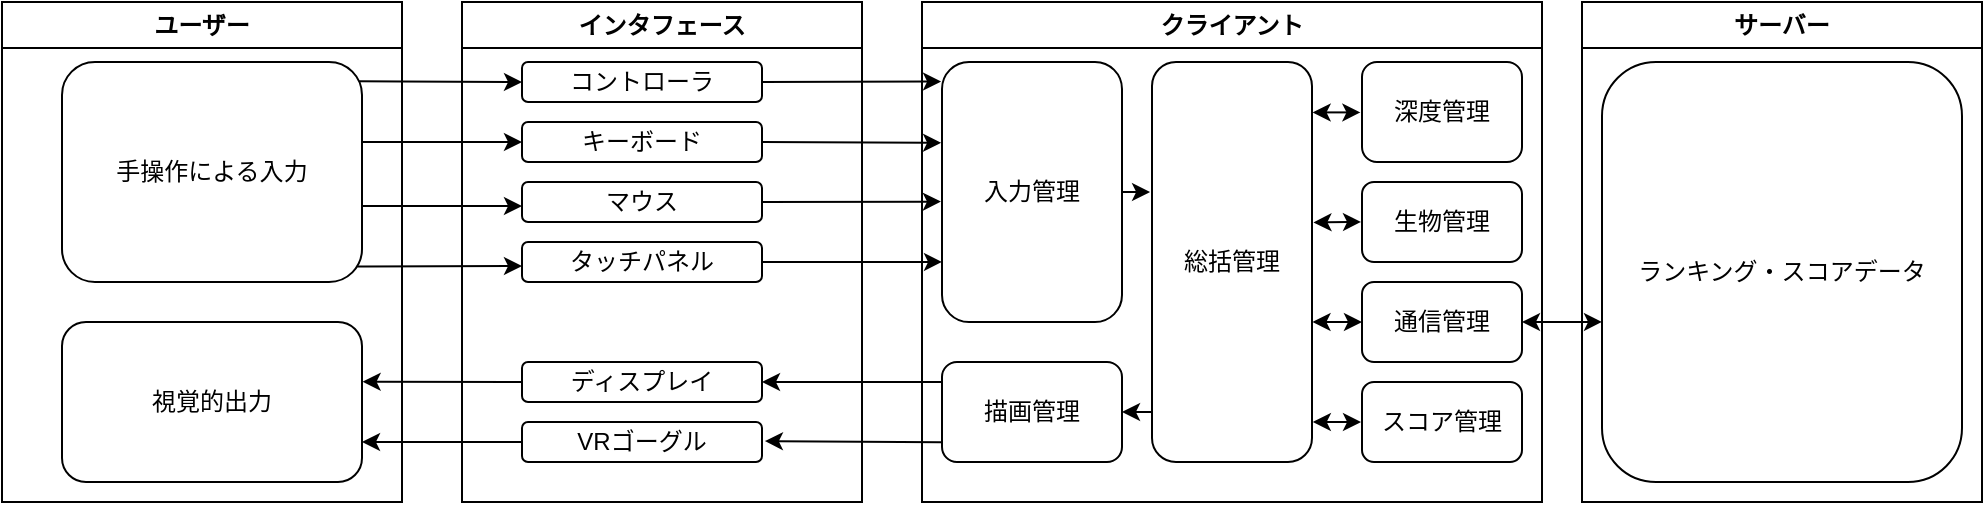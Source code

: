 <mxfile version="24.2.5" type="device">
  <diagram id="zBa2o-1kCSbi80jnxFeF" name="ページ1">
    <mxGraphModel dx="1313" dy="896" grid="1" gridSize="10" guides="1" tooltips="1" connect="1" arrows="1" fold="1" page="1" pageScale="1" pageWidth="827" pageHeight="1169" math="0" shadow="0">
      <root>
        <mxCell id="0" />
        <mxCell id="1" parent="0" />
        <mxCell id="bGEyIUCGo0-rbnG1AT-1-2" value="ユーザー" style="swimlane;whiteSpace=wrap;html=1;" vertex="1" parent="1">
          <mxGeometry x="10" y="310" width="200" height="250" as="geometry" />
        </mxCell>
        <mxCell id="bGEyIUCGo0-rbnG1AT-1-1" value="手操作による入力" style="rounded=1;whiteSpace=wrap;html=1;" vertex="1" parent="bGEyIUCGo0-rbnG1AT-1-2">
          <mxGeometry x="30" y="30" width="150" height="110" as="geometry" />
        </mxCell>
        <mxCell id="bGEyIUCGo0-rbnG1AT-1-18" value="視覚的出力" style="rounded=1;whiteSpace=wrap;html=1;" vertex="1" parent="bGEyIUCGo0-rbnG1AT-1-2">
          <mxGeometry x="30" y="160" width="150" height="80" as="geometry" />
        </mxCell>
        <mxCell id="bGEyIUCGo0-rbnG1AT-1-3" value="インタフェース" style="swimlane;whiteSpace=wrap;html=1;" vertex="1" parent="1">
          <mxGeometry x="240" y="310" width="200" height="250" as="geometry" />
        </mxCell>
        <mxCell id="bGEyIUCGo0-rbnG1AT-1-7" value="コントローラ" style="rounded=1;whiteSpace=wrap;html=1;" vertex="1" parent="bGEyIUCGo0-rbnG1AT-1-3">
          <mxGeometry x="30" y="30" width="120" height="20" as="geometry" />
        </mxCell>
        <mxCell id="bGEyIUCGo0-rbnG1AT-1-12" value="タッチパネル" style="rounded=1;whiteSpace=wrap;html=1;" vertex="1" parent="bGEyIUCGo0-rbnG1AT-1-3">
          <mxGeometry x="30" y="120" width="120" height="20" as="geometry" />
        </mxCell>
        <mxCell id="bGEyIUCGo0-rbnG1AT-1-11" value="マウス" style="rounded=1;whiteSpace=wrap;html=1;" vertex="1" parent="bGEyIUCGo0-rbnG1AT-1-3">
          <mxGeometry x="30" y="90" width="120" height="20" as="geometry" />
        </mxCell>
        <mxCell id="bGEyIUCGo0-rbnG1AT-1-10" value="キーボード" style="rounded=1;whiteSpace=wrap;html=1;" vertex="1" parent="bGEyIUCGo0-rbnG1AT-1-3">
          <mxGeometry x="30" y="60" width="120" height="20" as="geometry" />
        </mxCell>
        <mxCell id="bGEyIUCGo0-rbnG1AT-1-14" style="edgeStyle=orthogonalEdgeStyle;rounded=0;orthogonalLoop=1;jettySize=auto;html=1;entryX=0;entryY=0.5;entryDx=0;entryDy=0;exitX=0.984;exitY=0.93;exitDx=0;exitDy=0;exitPerimeter=0;" edge="1" parent="bGEyIUCGo0-rbnG1AT-1-3" source="bGEyIUCGo0-rbnG1AT-1-1">
          <mxGeometry relative="1" as="geometry">
            <mxPoint x="30" y="132" as="targetPoint" />
            <mxPoint x="-49" y="132" as="sourcePoint" />
            <Array as="points">
              <mxPoint x="-49" y="132" />
            </Array>
          </mxGeometry>
        </mxCell>
        <mxCell id="bGEyIUCGo0-rbnG1AT-1-15" style="edgeStyle=orthogonalEdgeStyle;rounded=0;orthogonalLoop=1;jettySize=auto;html=1;entryX=0;entryY=0.5;entryDx=0;entryDy=0;" edge="1" parent="bGEyIUCGo0-rbnG1AT-1-3">
          <mxGeometry relative="1" as="geometry">
            <mxPoint x="30" y="102" as="targetPoint" />
            <mxPoint x="-50" y="102" as="sourcePoint" />
            <Array as="points">
              <mxPoint x="-50" y="102" />
            </Array>
          </mxGeometry>
        </mxCell>
        <mxCell id="bGEyIUCGo0-rbnG1AT-1-16" value="ディスプレイ" style="rounded=1;whiteSpace=wrap;html=1;" vertex="1" parent="bGEyIUCGo0-rbnG1AT-1-3">
          <mxGeometry x="30" y="180" width="120" height="20" as="geometry" />
        </mxCell>
        <mxCell id="bGEyIUCGo0-rbnG1AT-1-17" value="VRゴーグル" style="rounded=1;whiteSpace=wrap;html=1;" vertex="1" parent="bGEyIUCGo0-rbnG1AT-1-3">
          <mxGeometry x="30" y="210" width="120" height="20" as="geometry" />
        </mxCell>
        <mxCell id="bGEyIUCGo0-rbnG1AT-1-4" value="クライアント" style="swimlane;whiteSpace=wrap;html=1;" vertex="1" parent="1">
          <mxGeometry x="470" y="310" width="310" height="250" as="geometry" />
        </mxCell>
        <mxCell id="bGEyIUCGo0-rbnG1AT-1-23" value="入力管理" style="rounded=1;whiteSpace=wrap;html=1;" vertex="1" parent="bGEyIUCGo0-rbnG1AT-1-4">
          <mxGeometry x="10" y="30" width="90" height="130" as="geometry" />
        </mxCell>
        <mxCell id="bGEyIUCGo0-rbnG1AT-1-25" value="描画管理" style="rounded=1;whiteSpace=wrap;html=1;" vertex="1" parent="bGEyIUCGo0-rbnG1AT-1-4">
          <mxGeometry x="10" y="180" width="90" height="50" as="geometry" />
        </mxCell>
        <mxCell id="bGEyIUCGo0-rbnG1AT-1-36" value="深度管理" style="rounded=1;whiteSpace=wrap;html=1;" vertex="1" parent="bGEyIUCGo0-rbnG1AT-1-4">
          <mxGeometry x="220" y="30" width="80" height="50" as="geometry" />
        </mxCell>
        <mxCell id="bGEyIUCGo0-rbnG1AT-1-37" value="生物管理" style="rounded=1;whiteSpace=wrap;html=1;" vertex="1" parent="bGEyIUCGo0-rbnG1AT-1-4">
          <mxGeometry x="220" y="90" width="80" height="40" as="geometry" />
        </mxCell>
        <mxCell id="bGEyIUCGo0-rbnG1AT-1-38" value="総括管理" style="rounded=1;whiteSpace=wrap;html=1;" vertex="1" parent="bGEyIUCGo0-rbnG1AT-1-4">
          <mxGeometry x="115" y="30" width="80" height="200" as="geometry" />
        </mxCell>
        <mxCell id="bGEyIUCGo0-rbnG1AT-1-39" value="" style="endArrow=classic;html=1;rounded=0;exitX=1;exitY=0.5;exitDx=0;exitDy=0;entryX=-0.012;entryY=0.325;entryDx=0;entryDy=0;entryPerimeter=0;" edge="1" parent="bGEyIUCGo0-rbnG1AT-1-4" source="bGEyIUCGo0-rbnG1AT-1-23" target="bGEyIUCGo0-rbnG1AT-1-38">
          <mxGeometry width="50" height="50" relative="1" as="geometry">
            <mxPoint x="120" y="150" as="sourcePoint" />
            <mxPoint x="170" y="100" as="targetPoint" />
          </mxGeometry>
        </mxCell>
        <mxCell id="bGEyIUCGo0-rbnG1AT-1-40" value="" style="endArrow=classic;html=1;rounded=0;entryX=1;entryY=0.5;entryDx=0;entryDy=0;exitX=0;exitY=0.875;exitDx=0;exitDy=0;exitPerimeter=0;" edge="1" parent="bGEyIUCGo0-rbnG1AT-1-4" source="bGEyIUCGo0-rbnG1AT-1-38" target="bGEyIUCGo0-rbnG1AT-1-25">
          <mxGeometry width="50" height="50" relative="1" as="geometry">
            <mxPoint x="110" y="205" as="sourcePoint" />
            <mxPoint x="150" y="180" as="targetPoint" />
          </mxGeometry>
        </mxCell>
        <mxCell id="bGEyIUCGo0-rbnG1AT-1-44" value="" style="endArrow=classic;startArrow=classic;html=1;rounded=0;exitX=1.009;exitY=0.401;exitDx=0;exitDy=0;exitPerimeter=0;entryX=-0.006;entryY=0.499;entryDx=0;entryDy=0;entryPerimeter=0;" edge="1" parent="bGEyIUCGo0-rbnG1AT-1-4" source="bGEyIUCGo0-rbnG1AT-1-38" target="bGEyIUCGo0-rbnG1AT-1-37">
          <mxGeometry width="50" height="50" relative="1" as="geometry">
            <mxPoint x="210" y="109.92" as="sourcePoint" />
            <mxPoint x="234" y="109.92" as="targetPoint" />
          </mxGeometry>
        </mxCell>
        <mxCell id="bGEyIUCGo0-rbnG1AT-1-45" value="" style="endArrow=classic;startArrow=classic;html=1;rounded=0;exitX=1.004;exitY=0.126;exitDx=0;exitDy=0;exitPerimeter=0;entryX=-0.01;entryY=0.504;entryDx=0;entryDy=0;entryPerimeter=0;" edge="1" parent="bGEyIUCGo0-rbnG1AT-1-4" source="bGEyIUCGo0-rbnG1AT-1-38" target="bGEyIUCGo0-rbnG1AT-1-36">
          <mxGeometry width="50" height="50" relative="1" as="geometry">
            <mxPoint x="190" y="54.96" as="sourcePoint" />
            <mxPoint x="214" y="54.96" as="targetPoint" />
          </mxGeometry>
        </mxCell>
        <mxCell id="bGEyIUCGo0-rbnG1AT-1-41" value="通信管理" style="rounded=1;whiteSpace=wrap;html=1;" vertex="1" parent="bGEyIUCGo0-rbnG1AT-1-4">
          <mxGeometry x="220" y="140" width="80" height="40" as="geometry" />
        </mxCell>
        <mxCell id="bGEyIUCGo0-rbnG1AT-1-42" value="" style="endArrow=classic;startArrow=classic;html=1;rounded=0;entryX=0;entryY=0.5;entryDx=0;entryDy=0;exitX=1.003;exitY=0.65;exitDx=0;exitDy=0;exitPerimeter=0;" edge="1" parent="bGEyIUCGo0-rbnG1AT-1-4" source="bGEyIUCGo0-rbnG1AT-1-38" target="bGEyIUCGo0-rbnG1AT-1-41">
          <mxGeometry width="50" height="50" relative="1" as="geometry">
            <mxPoint x="200" y="160" as="sourcePoint" />
            <mxPoint x="250" y="150" as="targetPoint" />
          </mxGeometry>
        </mxCell>
        <mxCell id="bGEyIUCGo0-rbnG1AT-1-24" value="スコア管理" style="rounded=1;whiteSpace=wrap;html=1;" vertex="1" parent="bGEyIUCGo0-rbnG1AT-1-4">
          <mxGeometry x="220" y="190" width="80" height="40" as="geometry" />
        </mxCell>
        <mxCell id="bGEyIUCGo0-rbnG1AT-1-43" value="" style="endArrow=classic;startArrow=classic;html=1;rounded=0;entryX=-0.006;entryY=0.501;entryDx=0;entryDy=0;entryPerimeter=0;exitX=1.005;exitY=0.9;exitDx=0;exitDy=0;exitPerimeter=0;" edge="1" parent="bGEyIUCGo0-rbnG1AT-1-4" source="bGEyIUCGo0-rbnG1AT-1-38" target="bGEyIUCGo0-rbnG1AT-1-24">
          <mxGeometry width="50" height="50" relative="1" as="geometry">
            <mxPoint x="200" y="210" as="sourcePoint" />
            <mxPoint x="210" y="160" as="targetPoint" />
          </mxGeometry>
        </mxCell>
        <mxCell id="bGEyIUCGo0-rbnG1AT-1-5" value="サーバー" style="swimlane;whiteSpace=wrap;html=1;" vertex="1" parent="1">
          <mxGeometry x="800" y="310" width="200" height="250" as="geometry" />
        </mxCell>
        <mxCell id="bGEyIUCGo0-rbnG1AT-1-47" value="ランキング・スコアデータ" style="rounded=1;whiteSpace=wrap;html=1;" vertex="1" parent="bGEyIUCGo0-rbnG1AT-1-5">
          <mxGeometry x="10" y="30" width="180" height="210" as="geometry" />
        </mxCell>
        <mxCell id="bGEyIUCGo0-rbnG1AT-1-6" style="edgeStyle=orthogonalEdgeStyle;rounded=0;orthogonalLoop=1;jettySize=auto;html=1;entryX=0;entryY=0.5;entryDx=0;entryDy=0;" edge="1" parent="1" target="bGEyIUCGo0-rbnG1AT-1-10">
          <mxGeometry relative="1" as="geometry">
            <mxPoint x="270" y="385" as="targetPoint" />
            <mxPoint x="190" y="380" as="sourcePoint" />
            <Array as="points">
              <mxPoint x="230" y="380" />
              <mxPoint x="230" y="380" />
            </Array>
          </mxGeometry>
        </mxCell>
        <mxCell id="bGEyIUCGo0-rbnG1AT-1-19" value="" style="endArrow=classic;html=1;rounded=0;exitX=0;exitY=0.5;exitDx=0;exitDy=0;entryX=1.002;entryY=0.373;entryDx=0;entryDy=0;entryPerimeter=0;" edge="1" parent="1" source="bGEyIUCGo0-rbnG1AT-1-16" target="bGEyIUCGo0-rbnG1AT-1-18">
          <mxGeometry width="50" height="50" relative="1" as="geometry">
            <mxPoint x="440" y="390" as="sourcePoint" />
            <mxPoint x="190" y="470" as="targetPoint" />
          </mxGeometry>
        </mxCell>
        <mxCell id="bGEyIUCGo0-rbnG1AT-1-20" value="" style="endArrow=classic;html=1;rounded=0;exitX=0;exitY=0.5;exitDx=0;exitDy=0;entryX=1;entryY=0.75;entryDx=0;entryDy=0;" edge="1" parent="1" source="bGEyIUCGo0-rbnG1AT-1-17" target="bGEyIUCGo0-rbnG1AT-1-18">
          <mxGeometry width="50" height="50" relative="1" as="geometry">
            <mxPoint x="280" y="480" as="sourcePoint" />
            <mxPoint x="200" y="480" as="targetPoint" />
          </mxGeometry>
        </mxCell>
        <mxCell id="bGEyIUCGo0-rbnG1AT-1-13" style="edgeStyle=orthogonalEdgeStyle;rounded=0;orthogonalLoop=1;jettySize=auto;html=1;entryX=0;entryY=0.5;entryDx=0;entryDy=0;exitX=0.991;exitY=0.088;exitDx=0;exitDy=0;exitPerimeter=0;" edge="1" parent="1" source="bGEyIUCGo0-rbnG1AT-1-1" target="bGEyIUCGo0-rbnG1AT-1-7">
          <mxGeometry relative="1" as="geometry">
            <mxPoint x="272" y="380" as="targetPoint" />
            <mxPoint x="202" y="380" as="sourcePoint" />
            <Array as="points">
              <mxPoint x="210" y="350" />
            </Array>
          </mxGeometry>
        </mxCell>
        <mxCell id="bGEyIUCGo0-rbnG1AT-1-26" value="" style="endArrow=classic;html=1;rounded=0;exitX=1;exitY=0.5;exitDx=0;exitDy=0;entryX=-0.005;entryY=0.075;entryDx=0;entryDy=0;entryPerimeter=0;" edge="1" parent="1" source="bGEyIUCGo0-rbnG1AT-1-7" target="bGEyIUCGo0-rbnG1AT-1-23">
          <mxGeometry width="50" height="50" relative="1" as="geometry">
            <mxPoint x="390" y="346" as="sourcePoint" />
            <mxPoint x="560" y="350" as="targetPoint" />
          </mxGeometry>
        </mxCell>
        <mxCell id="bGEyIUCGo0-rbnG1AT-1-29" value="" style="endArrow=classic;html=1;rounded=0;exitX=1;exitY=0.5;exitDx=0;exitDy=0;entryX=-0.006;entryY=0.537;entryDx=0;entryDy=0;entryPerimeter=0;" edge="1" parent="1" source="bGEyIUCGo0-rbnG1AT-1-11" target="bGEyIUCGo0-rbnG1AT-1-23">
          <mxGeometry width="50" height="50" relative="1" as="geometry">
            <mxPoint x="400" y="410" as="sourcePoint" />
            <mxPoint x="570" y="413" as="targetPoint" />
            <Array as="points" />
          </mxGeometry>
        </mxCell>
        <mxCell id="bGEyIUCGo0-rbnG1AT-1-48" value="" style="endArrow=classic;startArrow=classic;html=1;rounded=0;entryX=0;entryY=0.619;entryDx=0;entryDy=0;entryPerimeter=0;exitX=1;exitY=0.5;exitDx=0;exitDy=0;" edge="1" parent="1" source="bGEyIUCGo0-rbnG1AT-1-41" target="bGEyIUCGo0-rbnG1AT-1-47">
          <mxGeometry width="50" height="50" relative="1" as="geometry">
            <mxPoint x="775" y="470" as="sourcePoint" />
            <mxPoint x="800" y="470" as="targetPoint" />
          </mxGeometry>
        </mxCell>
        <mxCell id="bGEyIUCGo0-rbnG1AT-1-51" value="" style="endArrow=classic;html=1;rounded=0;exitX=1;exitY=0.5;exitDx=0;exitDy=0;entryX=-0.005;entryY=0.311;entryDx=0;entryDy=0;entryPerimeter=0;" edge="1" parent="1" source="bGEyIUCGo0-rbnG1AT-1-10" target="bGEyIUCGo0-rbnG1AT-1-23">
          <mxGeometry width="50" height="50" relative="1" as="geometry">
            <mxPoint x="400" y="380" as="sourcePoint" />
            <mxPoint x="479" y="380" as="targetPoint" />
          </mxGeometry>
        </mxCell>
        <mxCell id="bGEyIUCGo0-rbnG1AT-1-52" value="" style="endArrow=classic;html=1;rounded=0;exitX=1;exitY=0.5;exitDx=0;exitDy=0;entryX=0;entryY=0.769;entryDx=0;entryDy=0;entryPerimeter=0;" edge="1" parent="1" source="bGEyIUCGo0-rbnG1AT-1-12" target="bGEyIUCGo0-rbnG1AT-1-23">
          <mxGeometry width="50" height="50" relative="1" as="geometry">
            <mxPoint x="390" y="460" as="sourcePoint" />
            <mxPoint x="450" y="440" as="targetPoint" />
          </mxGeometry>
        </mxCell>
        <mxCell id="bGEyIUCGo0-rbnG1AT-1-53" value="" style="endArrow=classic;html=1;rounded=0;entryX=1;entryY=0.5;entryDx=0;entryDy=0;exitX=0;exitY=0.2;exitDx=0;exitDy=0;exitPerimeter=0;" edge="1" parent="1" source="bGEyIUCGo0-rbnG1AT-1-25" target="bGEyIUCGo0-rbnG1AT-1-16">
          <mxGeometry width="50" height="50" relative="1" as="geometry">
            <mxPoint x="470" y="500" as="sourcePoint" />
            <mxPoint x="520" y="450" as="targetPoint" />
          </mxGeometry>
        </mxCell>
        <mxCell id="bGEyIUCGo0-rbnG1AT-1-54" value="" style="endArrow=classic;html=1;rounded=0;entryX=1.012;entryY=0.478;entryDx=0;entryDy=0;exitX=0;exitY=0.803;exitDx=0;exitDy=0;exitPerimeter=0;entryPerimeter=0;" edge="1" parent="1" source="bGEyIUCGo0-rbnG1AT-1-25" target="bGEyIUCGo0-rbnG1AT-1-17">
          <mxGeometry width="50" height="50" relative="1" as="geometry">
            <mxPoint x="490" y="529.92" as="sourcePoint" />
            <mxPoint x="400" y="529.92" as="targetPoint" />
          </mxGeometry>
        </mxCell>
      </root>
    </mxGraphModel>
  </diagram>
</mxfile>
